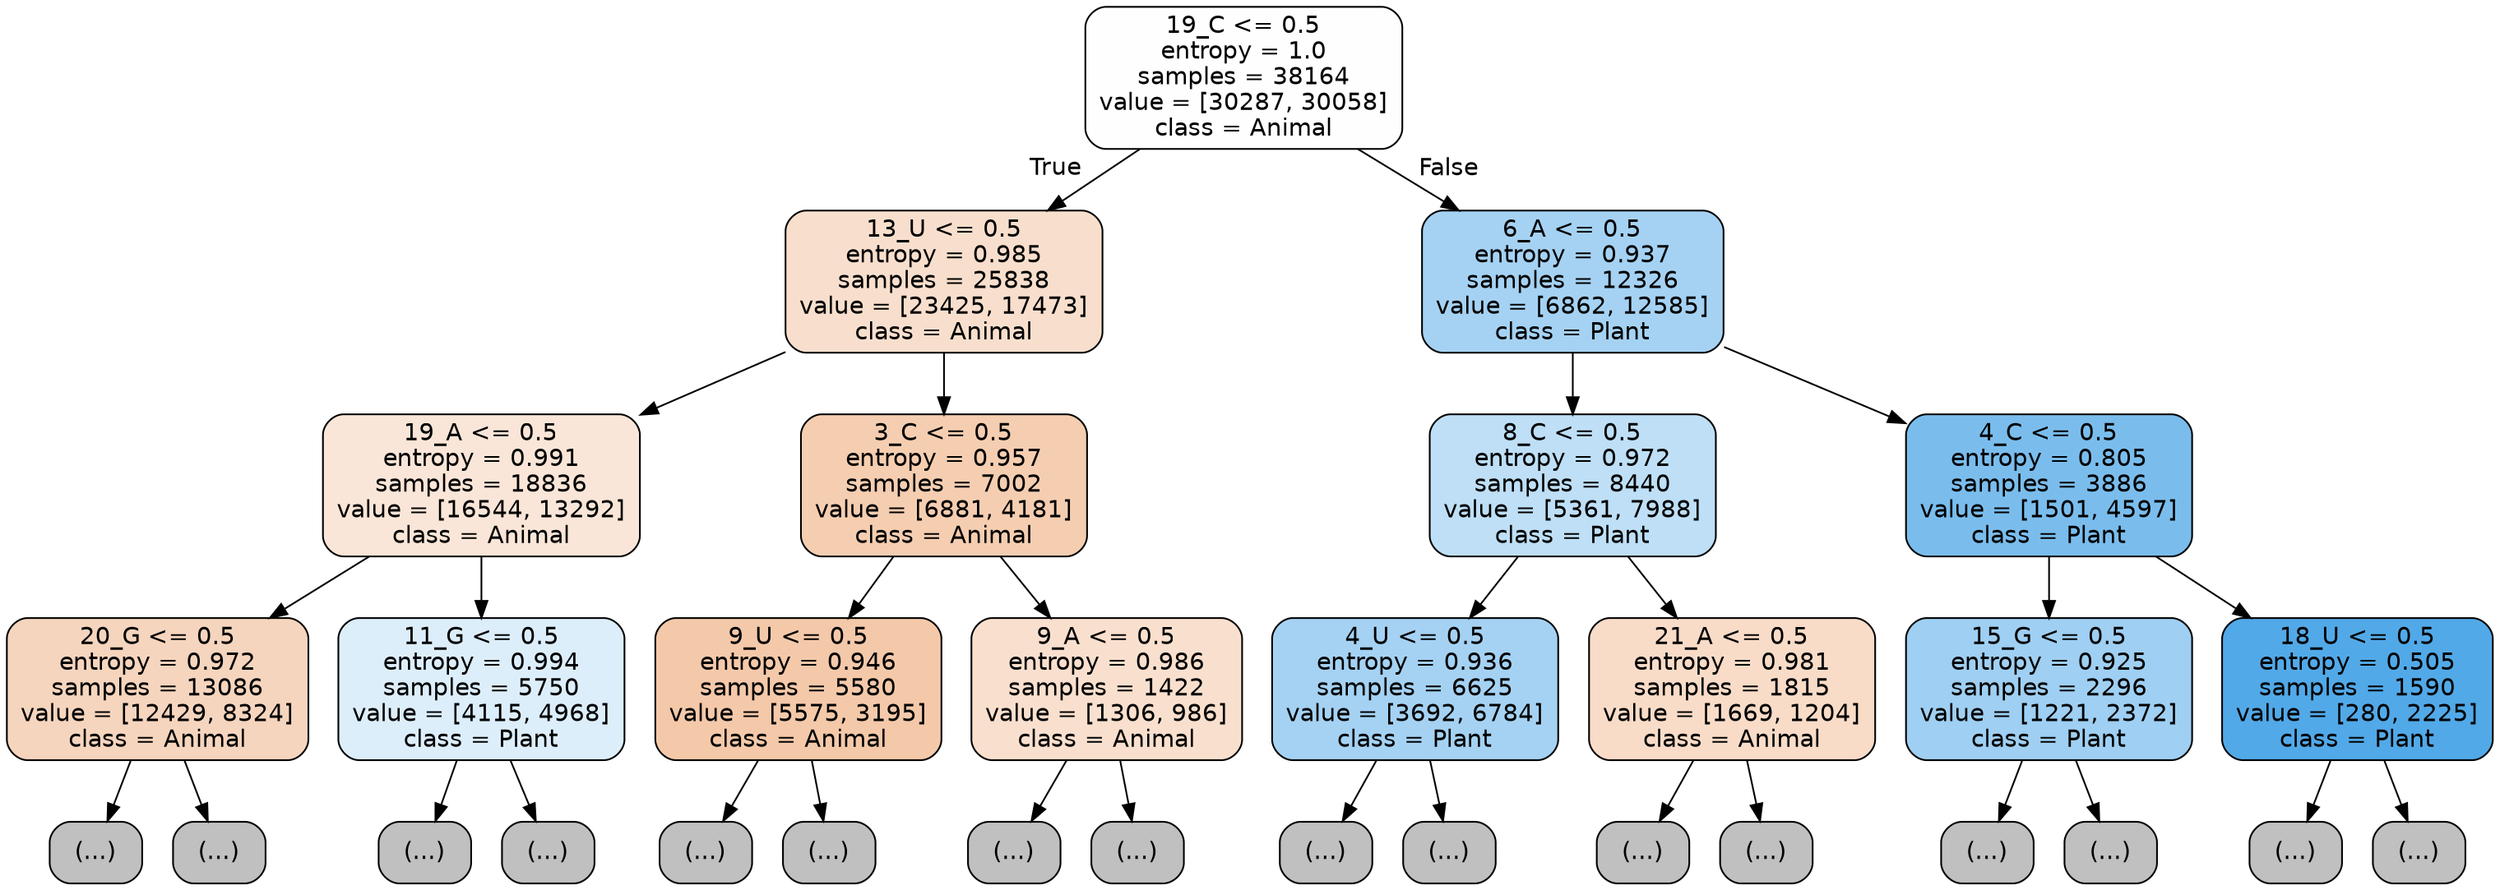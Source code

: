 digraph Tree {
node [shape=box, style="filled, rounded", color="black", fontname="helvetica"] ;
edge [fontname="helvetica"] ;
0 [label="19_C <= 0.5\nentropy = 1.0\nsamples = 38164\nvalue = [30287, 30058]\nclass = Animal", fillcolor="#fffefe"] ;
1 [label="13_U <= 0.5\nentropy = 0.985\nsamples = 25838\nvalue = [23425, 17473]\nclass = Animal", fillcolor="#f8dfcd"] ;
0 -> 1 [labeldistance=2.5, labelangle=45, headlabel="True"] ;
2 [label="19_A <= 0.5\nentropy = 0.991\nsamples = 18836\nvalue = [16544, 13292]\nclass = Animal", fillcolor="#fae6d8"] ;
1 -> 2 ;
3 [label="20_G <= 0.5\nentropy = 0.972\nsamples = 13086\nvalue = [12429, 8324]\nclass = Animal", fillcolor="#f6d5be"] ;
2 -> 3 ;
4 [label="(...)", fillcolor="#C0C0C0"] ;
3 -> 4 ;
4759 [label="(...)", fillcolor="#C0C0C0"] ;
3 -> 4759 ;
6498 [label="11_G <= 0.5\nentropy = 0.994\nsamples = 5750\nvalue = [4115, 4968]\nclass = Plant", fillcolor="#ddeefb"] ;
2 -> 6498 ;
6499 [label="(...)", fillcolor="#C0C0C0"] ;
6498 -> 6499 ;
8454 [label="(...)", fillcolor="#C0C0C0"] ;
6498 -> 8454 ;
9205 [label="3_C <= 0.5\nentropy = 0.957\nsamples = 7002\nvalue = [6881, 4181]\nclass = Animal", fillcolor="#f5ceb1"] ;
1 -> 9205 ;
9206 [label="9_U <= 0.5\nentropy = 0.946\nsamples = 5580\nvalue = [5575, 3195]\nclass = Animal", fillcolor="#f4c9aa"] ;
9205 -> 9206 ;
9207 [label="(...)", fillcolor="#C0C0C0"] ;
9206 -> 9207 ;
11144 [label="(...)", fillcolor="#C0C0C0"] ;
9206 -> 11144 ;
11995 [label="9_A <= 0.5\nentropy = 0.986\nsamples = 1422\nvalue = [1306, 986]\nclass = Animal", fillcolor="#f9e0ce"] ;
9205 -> 11995 ;
11996 [label="(...)", fillcolor="#C0C0C0"] ;
11995 -> 11996 ;
12603 [label="(...)", fillcolor="#C0C0C0"] ;
11995 -> 12603 ;
12780 [label="6_A <= 0.5\nentropy = 0.937\nsamples = 12326\nvalue = [6862, 12585]\nclass = Plant", fillcolor="#a5d2f3"] ;
0 -> 12780 [labeldistance=2.5, labelangle=-45, headlabel="False"] ;
12781 [label="8_C <= 0.5\nentropy = 0.972\nsamples = 8440\nvalue = [5361, 7988]\nclass = Plant", fillcolor="#bedff6"] ;
12780 -> 12781 ;
12782 [label="4_U <= 0.5\nentropy = 0.936\nsamples = 6625\nvalue = [3692, 6784]\nclass = Plant", fillcolor="#a5d2f3"] ;
12781 -> 12782 ;
12783 [label="(...)", fillcolor="#C0C0C0"] ;
12782 -> 12783 ;
14678 [label="(...)", fillcolor="#C0C0C0"] ;
12782 -> 14678 ;
15217 [label="21_A <= 0.5\nentropy = 0.981\nsamples = 1815\nvalue = [1669, 1204]\nclass = Animal", fillcolor="#f8dcc8"] ;
12781 -> 15217 ;
15218 [label="(...)", fillcolor="#C0C0C0"] ;
15217 -> 15218 ;
15827 [label="(...)", fillcolor="#C0C0C0"] ;
15217 -> 15827 ;
15996 [label="4_C <= 0.5\nentropy = 0.805\nsamples = 3886\nvalue = [1501, 4597]\nclass = Plant", fillcolor="#7abded"] ;
12780 -> 15996 ;
15997 [label="15_G <= 0.5\nentropy = 0.925\nsamples = 2296\nvalue = [1221, 2372]\nclass = Plant", fillcolor="#9fcff2"] ;
15996 -> 15997 ;
15998 [label="(...)", fillcolor="#C0C0C0"] ;
15997 -> 15998 ;
16601 [label="(...)", fillcolor="#C0C0C0"] ;
15997 -> 16601 ;
16792 [label="18_U <= 0.5\nentropy = 0.505\nsamples = 1590\nvalue = [280, 2225]\nclass = Plant", fillcolor="#52a9e8"] ;
15996 -> 16792 ;
16793 [label="(...)", fillcolor="#C0C0C0"] ;
16792 -> 16793 ;
16986 [label="(...)", fillcolor="#C0C0C0"] ;
16792 -> 16986 ;
}